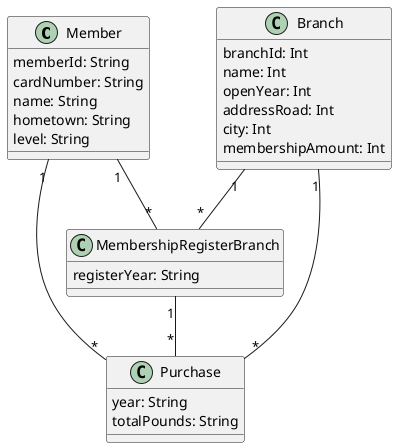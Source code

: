 @startuml "ShopMembership"


class Member{
  memberId: String
  cardNumber: String
  name: String
  hometown: String
  level: String
}

class Branch{
  branchId: Int
  name: Int
  openYear: Int
  addressRoad: Int
  city: Int
  membershipAmount: Int
}

class MembershipRegisterBranch{
  registerYear: String
}

class Purchase{
  year: String
  totalPounds: String
}



Member "1" -- "*" MembershipRegisterBranch

Member "1" -- "*" Purchase

Branch "1" -- "*" MembershipRegisterBranch

Branch "1" -- "*" Purchase

MembershipRegisterBranch "1" -- "*" Purchase


@enduml